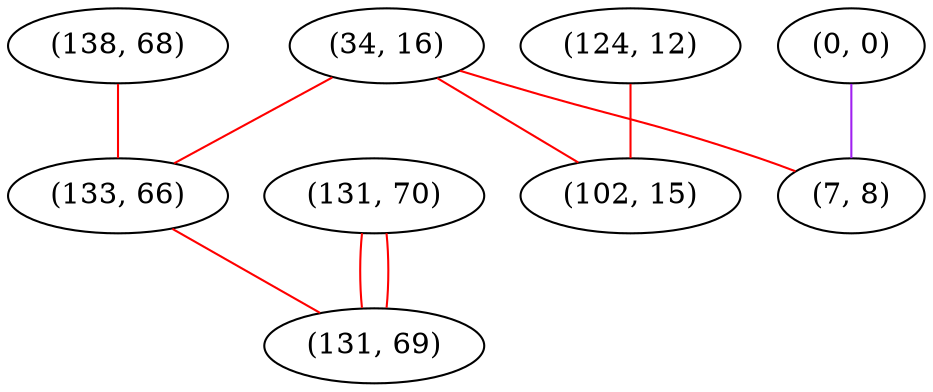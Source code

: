 graph "" {
"(34, 16)";
"(0, 0)";
"(138, 68)";
"(133, 66)";
"(131, 70)";
"(124, 12)";
"(102, 15)";
"(7, 8)";
"(131, 69)";
"(34, 16)" -- "(133, 66)"  [color=red, key=0, weight=1];
"(34, 16)" -- "(102, 15)"  [color=red, key=0, weight=1];
"(34, 16)" -- "(7, 8)"  [color=red, key=0, weight=1];
"(0, 0)" -- "(7, 8)"  [color=purple, key=0, weight=4];
"(138, 68)" -- "(133, 66)"  [color=red, key=0, weight=1];
"(133, 66)" -- "(131, 69)"  [color=red, key=0, weight=1];
"(131, 70)" -- "(131, 69)"  [color=red, key=0, weight=1];
"(131, 70)" -- "(131, 69)"  [color=red, key=1, weight=1];
"(124, 12)" -- "(102, 15)"  [color=red, key=0, weight=1];
}
